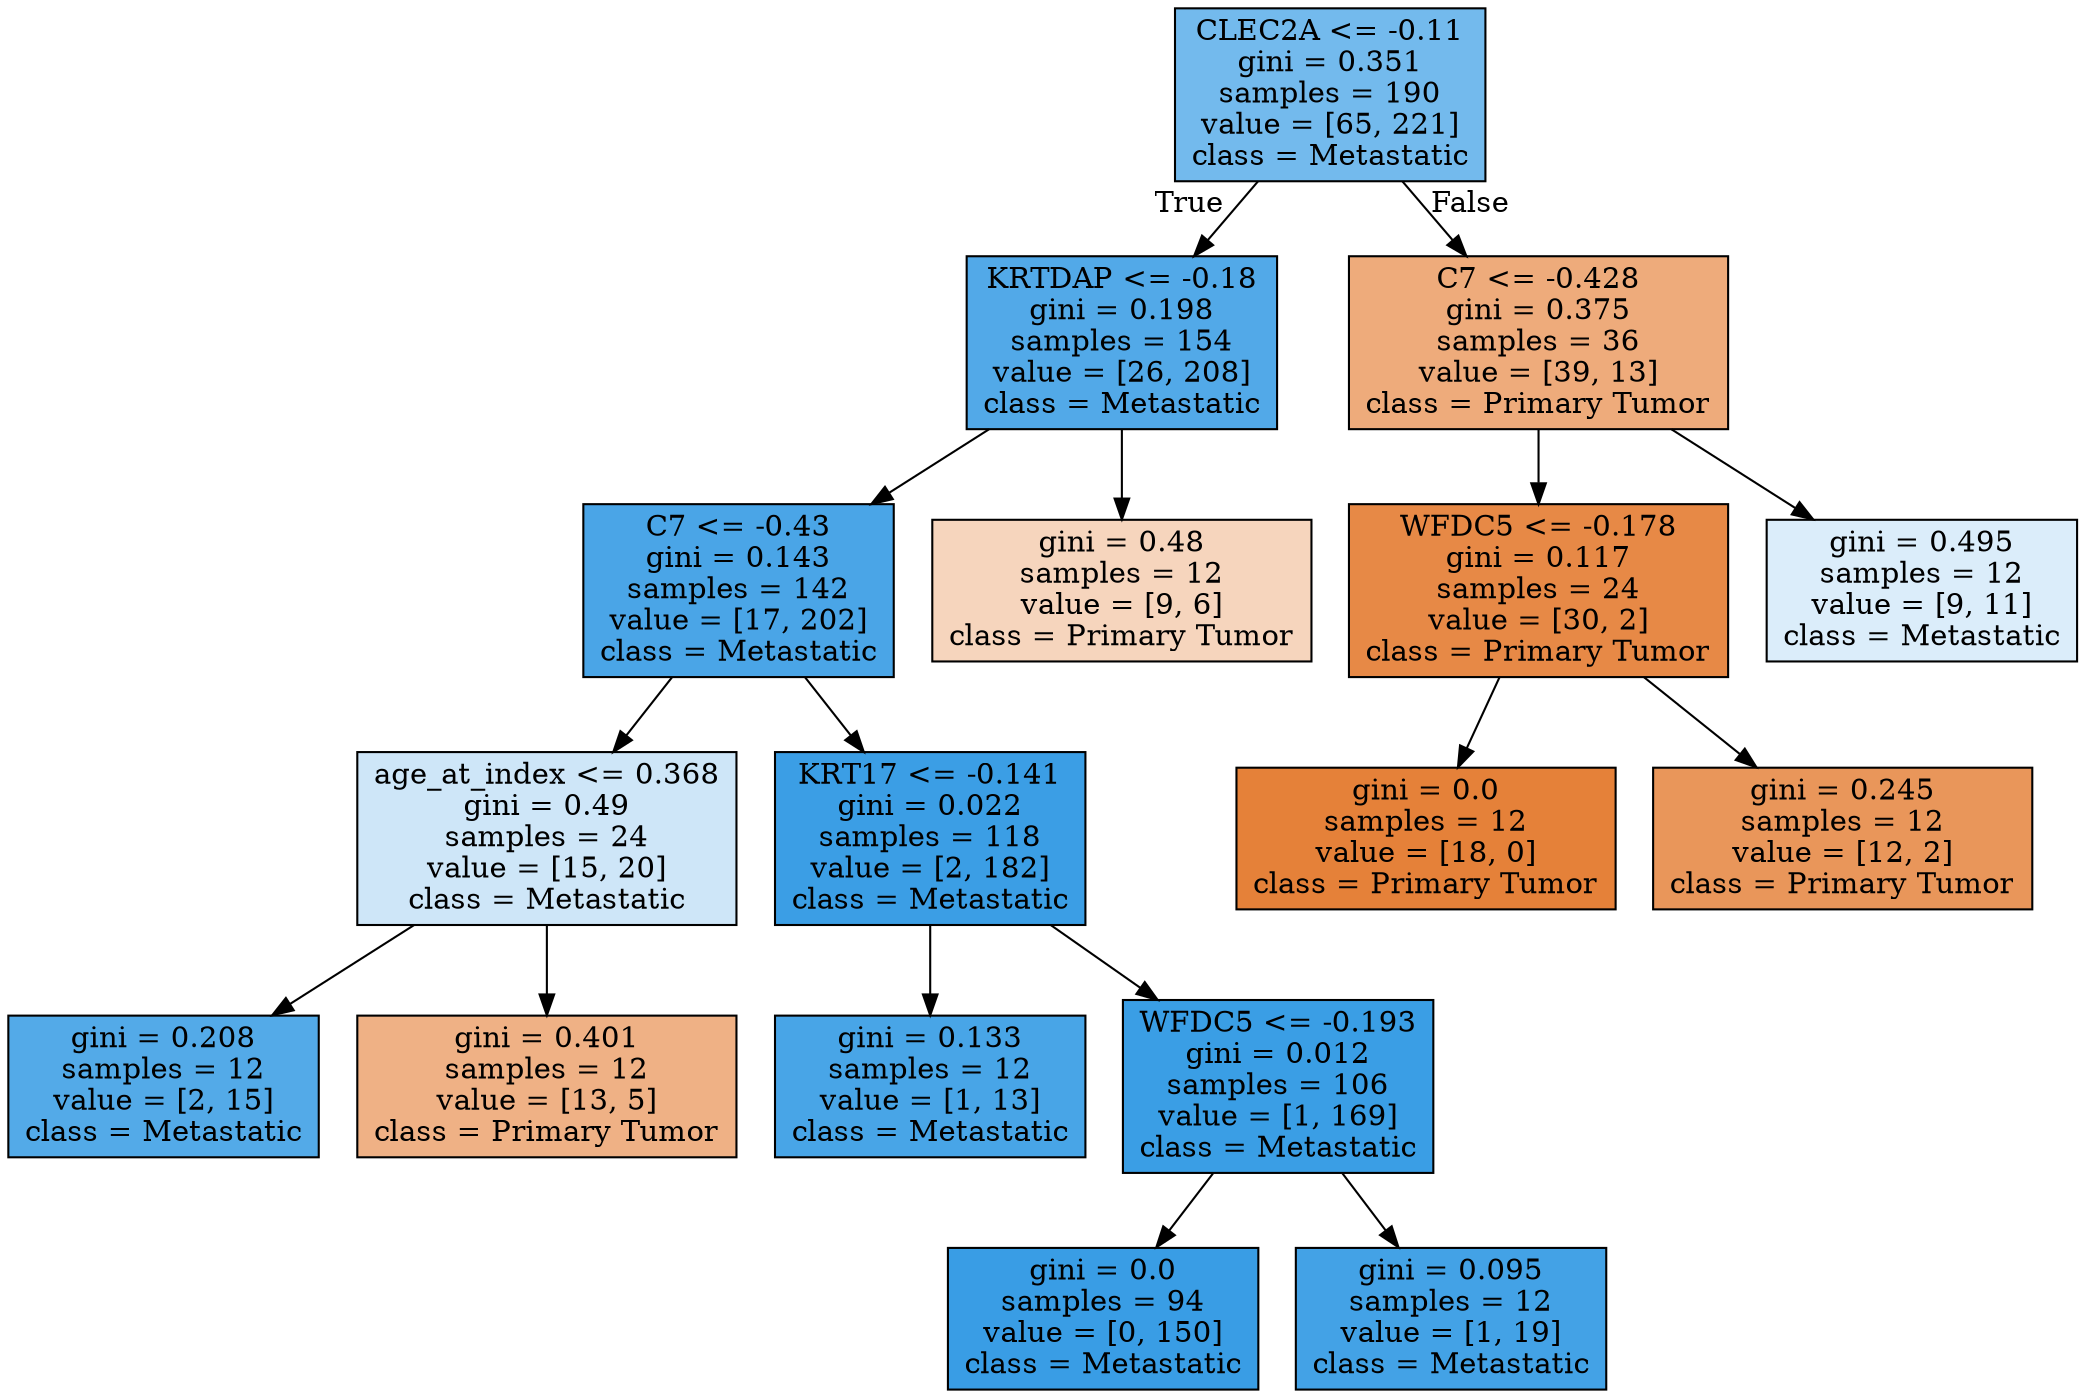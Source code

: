 digraph Tree {
node [shape=box, style="filled", color="black"] ;
0 [label="CLEC2A <= -0.11\ngini = 0.351\nsamples = 190\nvalue = [65, 221]\nclass = Metastatic", fillcolor="#73baed"] ;
1 [label="KRTDAP <= -0.18\ngini = 0.198\nsamples = 154\nvalue = [26, 208]\nclass = Metastatic", fillcolor="#52a9e8"] ;
0 -> 1 [labeldistance=2.5, labelangle=45, headlabel="True"] ;
2 [label="C7 <= -0.43\ngini = 0.143\nsamples = 142\nvalue = [17, 202]\nclass = Metastatic", fillcolor="#4aa5e7"] ;
1 -> 2 ;
3 [label="age_at_index <= 0.368\ngini = 0.49\nsamples = 24\nvalue = [15, 20]\nclass = Metastatic", fillcolor="#cee6f8"] ;
2 -> 3 ;
4 [label="gini = 0.208\nsamples = 12\nvalue = [2, 15]\nclass = Metastatic", fillcolor="#53aae8"] ;
3 -> 4 ;
5 [label="gini = 0.401\nsamples = 12\nvalue = [13, 5]\nclass = Primary Tumor", fillcolor="#efb185"] ;
3 -> 5 ;
6 [label="KRT17 <= -0.141\ngini = 0.022\nsamples = 118\nvalue = [2, 182]\nclass = Metastatic", fillcolor="#3b9ee5"] ;
2 -> 6 ;
7 [label="gini = 0.133\nsamples = 12\nvalue = [1, 13]\nclass = Metastatic", fillcolor="#48a5e7"] ;
6 -> 7 ;
8 [label="WFDC5 <= -0.193\ngini = 0.012\nsamples = 106\nvalue = [1, 169]\nclass = Metastatic", fillcolor="#3a9ee5"] ;
6 -> 8 ;
9 [label="gini = 0.0\nsamples = 94\nvalue = [0, 150]\nclass = Metastatic", fillcolor="#399de5"] ;
8 -> 9 ;
10 [label="gini = 0.095\nsamples = 12\nvalue = [1, 19]\nclass = Metastatic", fillcolor="#43a2e6"] ;
8 -> 10 ;
11 [label="gini = 0.48\nsamples = 12\nvalue = [9, 6]\nclass = Primary Tumor", fillcolor="#f6d5bd"] ;
1 -> 11 ;
12 [label="C7 <= -0.428\ngini = 0.375\nsamples = 36\nvalue = [39, 13]\nclass = Primary Tumor", fillcolor="#eeab7b"] ;
0 -> 12 [labeldistance=2.5, labelangle=-45, headlabel="False"] ;
13 [label="WFDC5 <= -0.178\ngini = 0.117\nsamples = 24\nvalue = [30, 2]\nclass = Primary Tumor", fillcolor="#e78946"] ;
12 -> 13 ;
14 [label="gini = 0.0\nsamples = 12\nvalue = [18, 0]\nclass = Primary Tumor", fillcolor="#e58139"] ;
13 -> 14 ;
15 [label="gini = 0.245\nsamples = 12\nvalue = [12, 2]\nclass = Primary Tumor", fillcolor="#e9965a"] ;
13 -> 15 ;
16 [label="gini = 0.495\nsamples = 12\nvalue = [9, 11]\nclass = Metastatic", fillcolor="#dbedfa"] ;
12 -> 16 ;
}